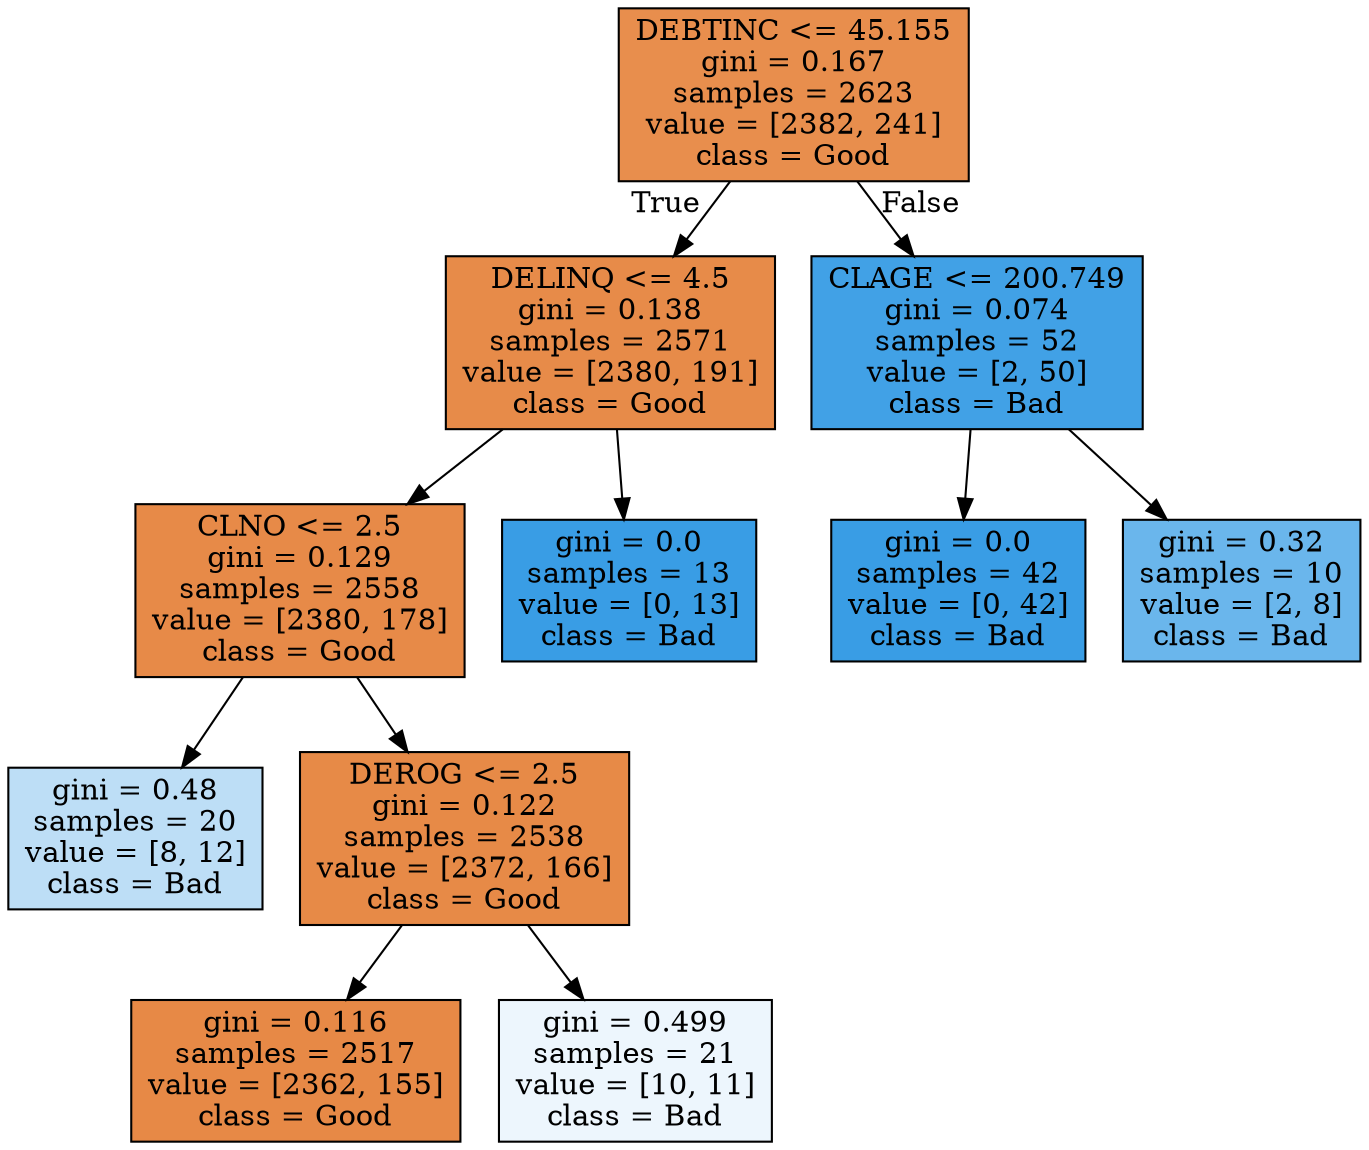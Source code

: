 digraph Tree {
node [shape=box, style="filled", color="black"] ;
0 [label="DEBTINC <= 45.155\ngini = 0.167\nsamples = 2623\nvalue = [2382, 241]\nclass = Good", fillcolor="#e88e4d"] ;
1 [label="DELINQ <= 4.5\ngini = 0.138\nsamples = 2571\nvalue = [2380, 191]\nclass = Good", fillcolor="#e78b49"] ;
0 -> 1 [labeldistance=2.5, labelangle=45, headlabel="True"] ;
2 [label="CLNO <= 2.5\ngini = 0.129\nsamples = 2558\nvalue = [2380, 178]\nclass = Good", fillcolor="#e78a48"] ;
1 -> 2 ;
3 [label="gini = 0.48\nsamples = 20\nvalue = [8, 12]\nclass = Bad", fillcolor="#bddef6"] ;
2 -> 3 ;
4 [label="DEROG <= 2.5\ngini = 0.122\nsamples = 2538\nvalue = [2372, 166]\nclass = Good", fillcolor="#e78a47"] ;
2 -> 4 ;
5 [label="gini = 0.116\nsamples = 2517\nvalue = [2362, 155]\nclass = Good", fillcolor="#e78946"] ;
4 -> 5 ;
6 [label="gini = 0.499\nsamples = 21\nvalue = [10, 11]\nclass = Bad", fillcolor="#edf6fd"] ;
4 -> 6 ;
7 [label="gini = 0.0\nsamples = 13\nvalue = [0, 13]\nclass = Bad", fillcolor="#399de5"] ;
1 -> 7 ;
8 [label="CLAGE <= 200.749\ngini = 0.074\nsamples = 52\nvalue = [2, 50]\nclass = Bad", fillcolor="#41a1e6"] ;
0 -> 8 [labeldistance=2.5, labelangle=-45, headlabel="False"] ;
9 [label="gini = 0.0\nsamples = 42\nvalue = [0, 42]\nclass = Bad", fillcolor="#399de5"] ;
8 -> 9 ;
10 [label="gini = 0.32\nsamples = 10\nvalue = [2, 8]\nclass = Bad", fillcolor="#6ab6ec"] ;
8 -> 10 ;
}